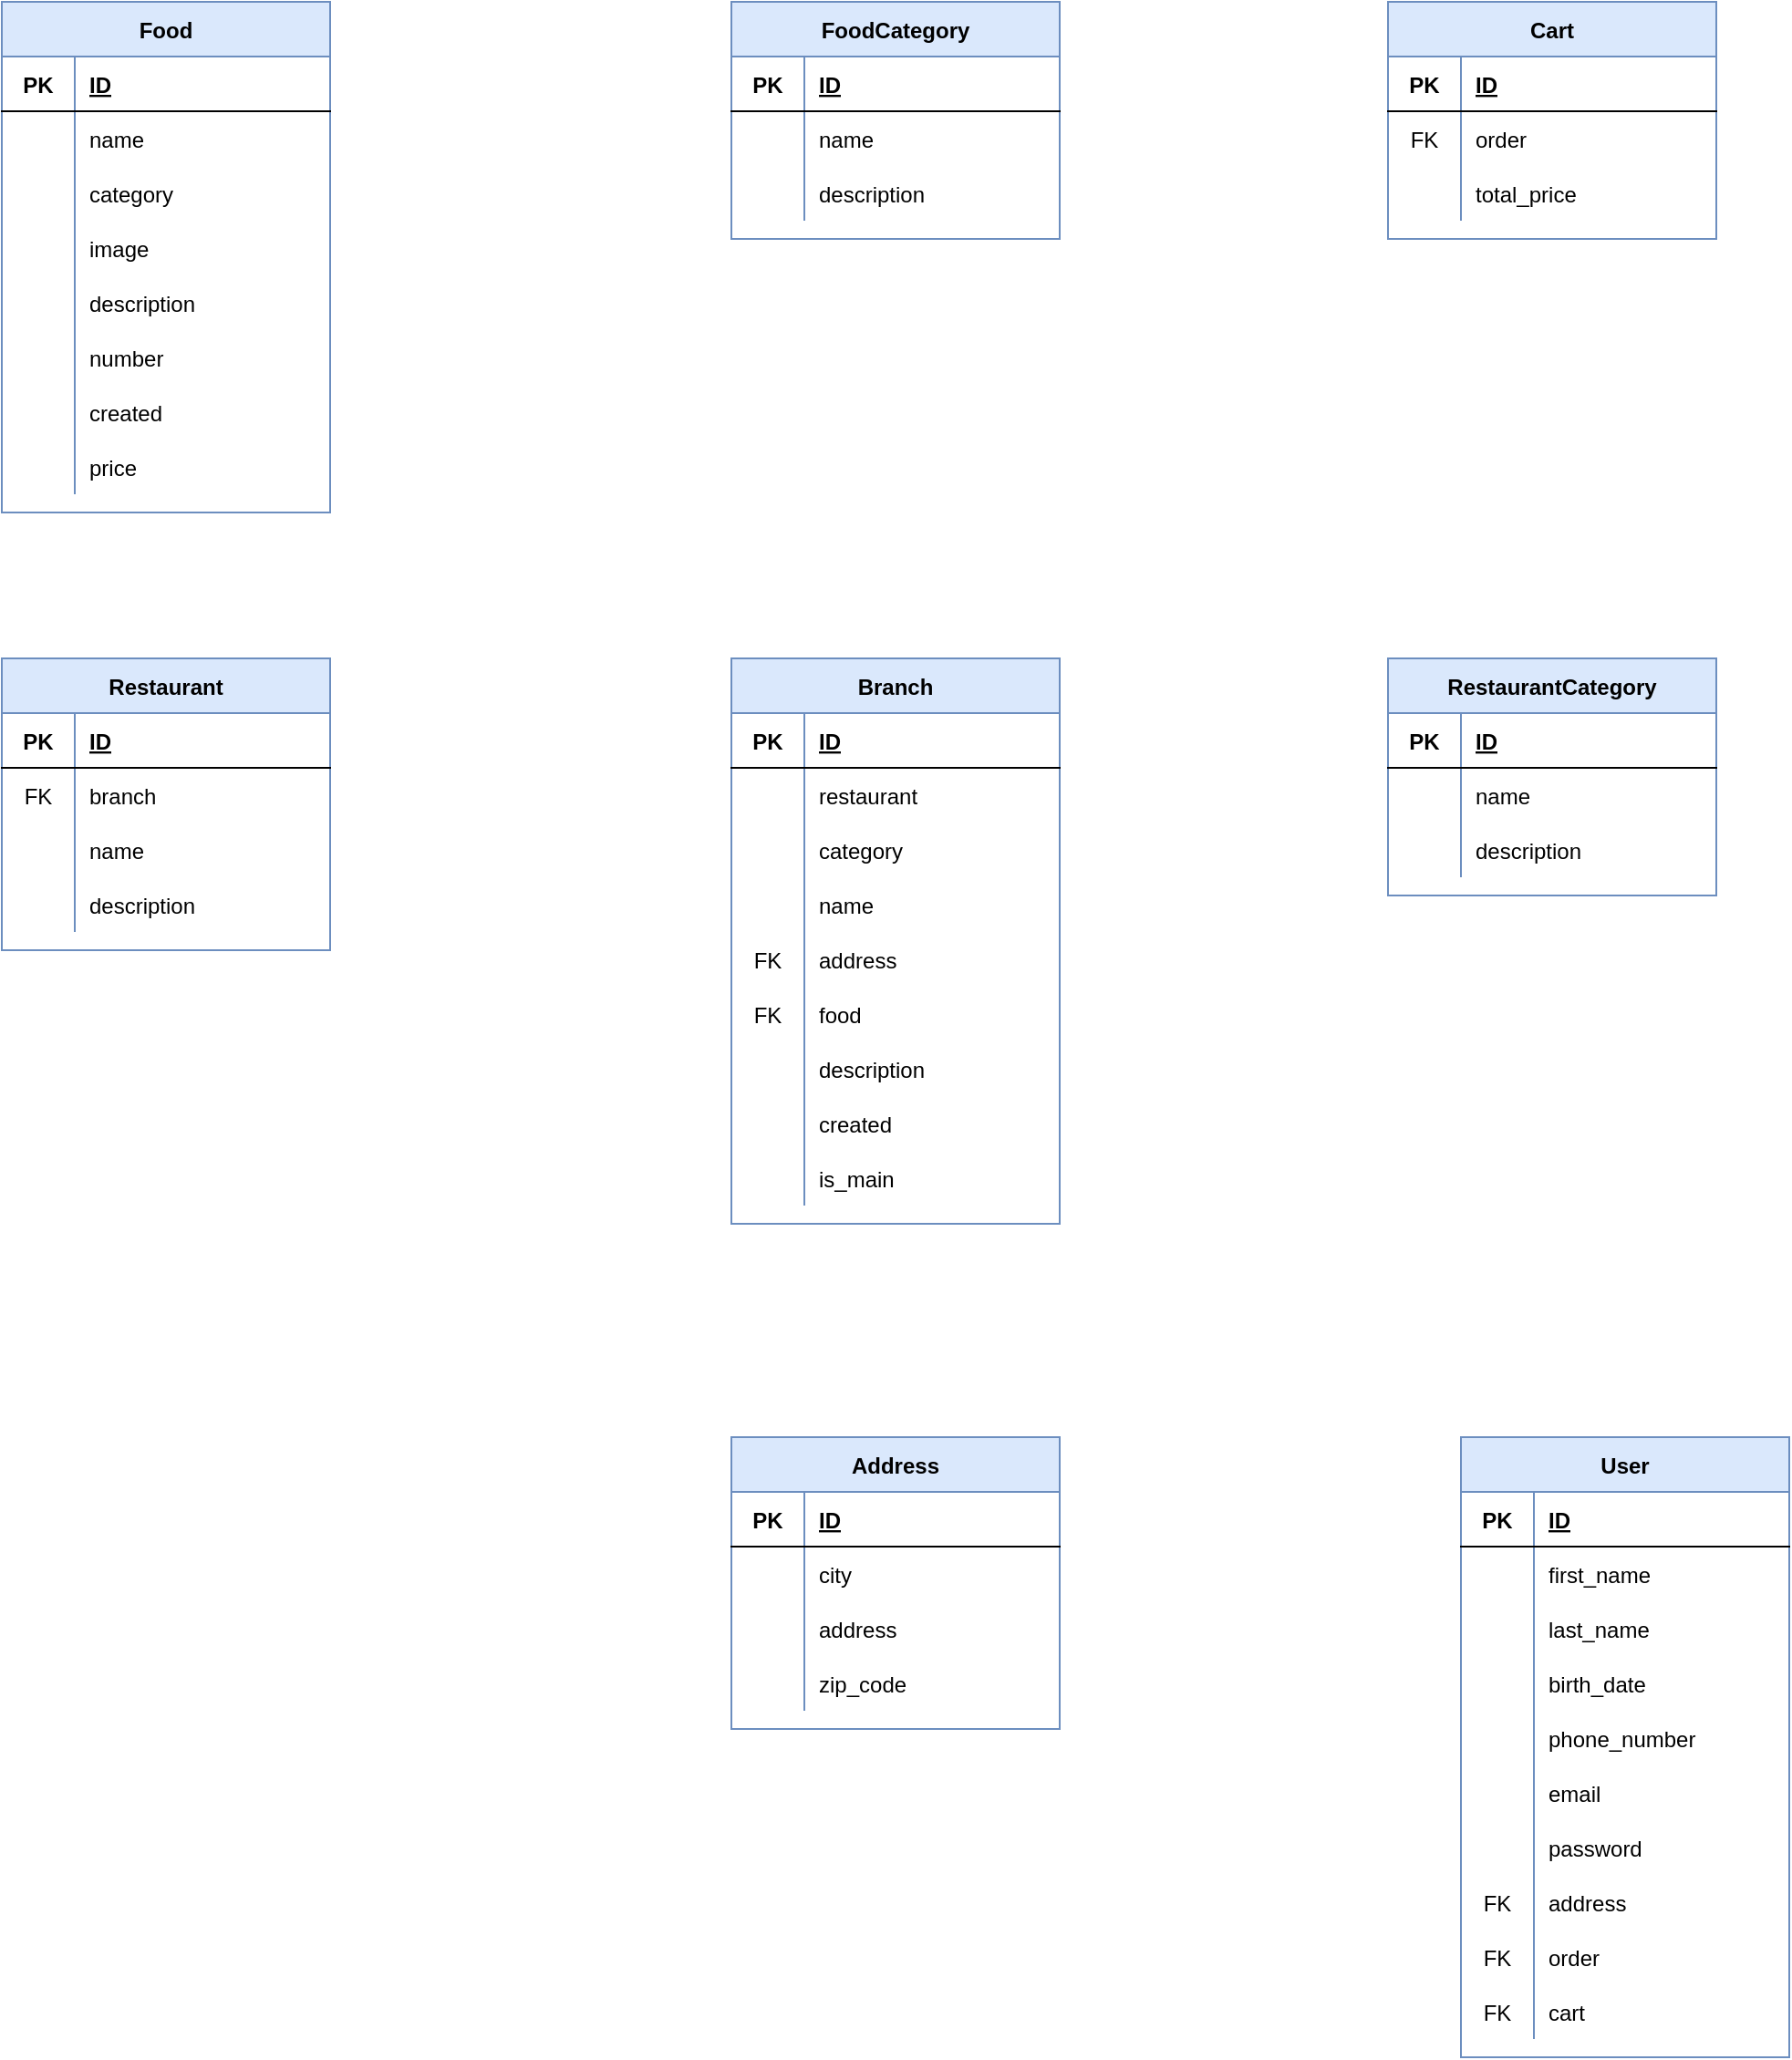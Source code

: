 <mxfile version="15.7.3" type="device"><diagram id="pSeZwlhge4ach2f9v2EY" name="Page-1"><mxGraphModel dx="1278" dy="589" grid="1" gridSize="10" guides="1" tooltips="1" connect="1" arrows="1" fold="1" page="1" pageScale="1" pageWidth="1169" pageHeight="1654" math="0" shadow="0"><root><mxCell id="0"/><mxCell id="1" parent="0"/><mxCell id="g4GEstYo1yvjHFHkC-n--76" value="Food" style="shape=table;startSize=30;container=1;collapsible=1;childLayout=tableLayout;fixedRows=1;rowLines=0;fontStyle=1;align=center;resizeLast=1;fillColor=#dae8fc;strokeColor=#6c8ebf;" parent="1" vertex="1"><mxGeometry x="40" y="40" width="180" height="280" as="geometry"/></mxCell><mxCell id="g4GEstYo1yvjHFHkC-n--77" value="" style="shape=partialRectangle;collapsible=0;dropTarget=0;pointerEvents=0;fillColor=none;top=0;left=0;bottom=1;right=0;points=[[0,0.5],[1,0.5]];portConstraint=eastwest;" parent="g4GEstYo1yvjHFHkC-n--76" vertex="1"><mxGeometry y="30" width="180" height="30" as="geometry"/></mxCell><mxCell id="g4GEstYo1yvjHFHkC-n--78" value="PK" style="shape=partialRectangle;connectable=0;fillColor=none;top=0;left=0;bottom=0;right=0;fontStyle=1;overflow=hidden;" parent="g4GEstYo1yvjHFHkC-n--77" vertex="1"><mxGeometry width="40" height="30" as="geometry"><mxRectangle width="40" height="30" as="alternateBounds"/></mxGeometry></mxCell><mxCell id="g4GEstYo1yvjHFHkC-n--79" value="ID" style="shape=partialRectangle;connectable=0;fillColor=none;top=0;left=0;bottom=0;right=0;align=left;spacingLeft=6;fontStyle=5;overflow=hidden;" parent="g4GEstYo1yvjHFHkC-n--77" vertex="1"><mxGeometry x="40" width="140" height="30" as="geometry"><mxRectangle width="140" height="30" as="alternateBounds"/></mxGeometry></mxCell><mxCell id="g4GEstYo1yvjHFHkC-n--80" value="" style="shape=partialRectangle;collapsible=0;dropTarget=0;pointerEvents=0;fillColor=none;top=0;left=0;bottom=0;right=0;points=[[0,0.5],[1,0.5]];portConstraint=eastwest;" parent="g4GEstYo1yvjHFHkC-n--76" vertex="1"><mxGeometry y="60" width="180" height="30" as="geometry"/></mxCell><mxCell id="g4GEstYo1yvjHFHkC-n--81" value="" style="shape=partialRectangle;connectable=0;fillColor=none;top=0;left=0;bottom=0;right=0;editable=1;overflow=hidden;" parent="g4GEstYo1yvjHFHkC-n--80" vertex="1"><mxGeometry width="40" height="30" as="geometry"><mxRectangle width="40" height="30" as="alternateBounds"/></mxGeometry></mxCell><mxCell id="g4GEstYo1yvjHFHkC-n--82" value="name" style="shape=partialRectangle;connectable=0;fillColor=none;top=0;left=0;bottom=0;right=0;align=left;spacingLeft=6;overflow=hidden;" parent="g4GEstYo1yvjHFHkC-n--80" vertex="1"><mxGeometry x="40" width="140" height="30" as="geometry"><mxRectangle width="140" height="30" as="alternateBounds"/></mxGeometry></mxCell><mxCell id="g4GEstYo1yvjHFHkC-n--83" value="" style="shape=partialRectangle;collapsible=0;dropTarget=0;pointerEvents=0;fillColor=none;top=0;left=0;bottom=0;right=0;points=[[0,0.5],[1,0.5]];portConstraint=eastwest;" parent="g4GEstYo1yvjHFHkC-n--76" vertex="1"><mxGeometry y="90" width="180" height="30" as="geometry"/></mxCell><mxCell id="g4GEstYo1yvjHFHkC-n--84" value="" style="shape=partialRectangle;connectable=0;fillColor=none;top=0;left=0;bottom=0;right=0;editable=1;overflow=hidden;" parent="g4GEstYo1yvjHFHkC-n--83" vertex="1"><mxGeometry width="40" height="30" as="geometry"><mxRectangle width="40" height="30" as="alternateBounds"/></mxGeometry></mxCell><mxCell id="g4GEstYo1yvjHFHkC-n--85" value="category" style="shape=partialRectangle;connectable=0;fillColor=none;top=0;left=0;bottom=0;right=0;align=left;spacingLeft=6;overflow=hidden;" parent="g4GEstYo1yvjHFHkC-n--83" vertex="1"><mxGeometry x="40" width="140" height="30" as="geometry"><mxRectangle width="140" height="30" as="alternateBounds"/></mxGeometry></mxCell><mxCell id="g4GEstYo1yvjHFHkC-n--86" value="" style="shape=partialRectangle;collapsible=0;dropTarget=0;pointerEvents=0;fillColor=none;top=0;left=0;bottom=0;right=0;points=[[0,0.5],[1,0.5]];portConstraint=eastwest;" parent="g4GEstYo1yvjHFHkC-n--76" vertex="1"><mxGeometry y="120" width="180" height="30" as="geometry"/></mxCell><mxCell id="g4GEstYo1yvjHFHkC-n--87" value="" style="shape=partialRectangle;connectable=0;fillColor=none;top=0;left=0;bottom=0;right=0;editable=1;overflow=hidden;" parent="g4GEstYo1yvjHFHkC-n--86" vertex="1"><mxGeometry width="40" height="30" as="geometry"><mxRectangle width="40" height="30" as="alternateBounds"/></mxGeometry></mxCell><mxCell id="g4GEstYo1yvjHFHkC-n--88" value="image" style="shape=partialRectangle;connectable=0;fillColor=none;top=0;left=0;bottom=0;right=0;align=left;spacingLeft=6;overflow=hidden;" parent="g4GEstYo1yvjHFHkC-n--86" vertex="1"><mxGeometry x="40" width="140" height="30" as="geometry"><mxRectangle width="140" height="30" as="alternateBounds"/></mxGeometry></mxCell><mxCell id="g4GEstYo1yvjHFHkC-n--89" value="" style="shape=partialRectangle;collapsible=0;dropTarget=0;pointerEvents=0;fillColor=none;top=0;left=0;bottom=0;right=0;points=[[0,0.5],[1,0.5]];portConstraint=eastwest;" parent="g4GEstYo1yvjHFHkC-n--76" vertex="1"><mxGeometry y="150" width="180" height="30" as="geometry"/></mxCell><mxCell id="g4GEstYo1yvjHFHkC-n--90" value="" style="shape=partialRectangle;connectable=0;fillColor=none;top=0;left=0;bottom=0;right=0;editable=1;overflow=hidden;" parent="g4GEstYo1yvjHFHkC-n--89" vertex="1"><mxGeometry width="40" height="30" as="geometry"><mxRectangle width="40" height="30" as="alternateBounds"/></mxGeometry></mxCell><mxCell id="g4GEstYo1yvjHFHkC-n--91" value="description" style="shape=partialRectangle;connectable=0;fillColor=none;top=0;left=0;bottom=0;right=0;align=left;spacingLeft=6;overflow=hidden;" parent="g4GEstYo1yvjHFHkC-n--89" vertex="1"><mxGeometry x="40" width="140" height="30" as="geometry"><mxRectangle width="140" height="30" as="alternateBounds"/></mxGeometry></mxCell><mxCell id="g4GEstYo1yvjHFHkC-n--92" value="" style="shape=partialRectangle;collapsible=0;dropTarget=0;pointerEvents=0;fillColor=none;top=0;left=0;bottom=0;right=0;points=[[0,0.5],[1,0.5]];portConstraint=eastwest;" parent="g4GEstYo1yvjHFHkC-n--76" vertex="1"><mxGeometry y="180" width="180" height="30" as="geometry"/></mxCell><mxCell id="g4GEstYo1yvjHFHkC-n--93" value="" style="shape=partialRectangle;connectable=0;fillColor=none;top=0;left=0;bottom=0;right=0;editable=1;overflow=hidden;" parent="g4GEstYo1yvjHFHkC-n--92" vertex="1"><mxGeometry width="40" height="30" as="geometry"><mxRectangle width="40" height="30" as="alternateBounds"/></mxGeometry></mxCell><mxCell id="g4GEstYo1yvjHFHkC-n--94" value="number" style="shape=partialRectangle;connectable=0;fillColor=none;top=0;left=0;bottom=0;right=0;align=left;spacingLeft=6;overflow=hidden;" parent="g4GEstYo1yvjHFHkC-n--92" vertex="1"><mxGeometry x="40" width="140" height="30" as="geometry"><mxRectangle width="140" height="30" as="alternateBounds"/></mxGeometry></mxCell><mxCell id="g4GEstYo1yvjHFHkC-n--95" value="" style="shape=partialRectangle;collapsible=0;dropTarget=0;pointerEvents=0;fillColor=none;top=0;left=0;bottom=0;right=0;points=[[0,0.5],[1,0.5]];portConstraint=eastwest;" parent="g4GEstYo1yvjHFHkC-n--76" vertex="1"><mxGeometry y="210" width="180" height="30" as="geometry"/></mxCell><mxCell id="g4GEstYo1yvjHFHkC-n--96" value="" style="shape=partialRectangle;connectable=0;fillColor=none;top=0;left=0;bottom=0;right=0;editable=1;overflow=hidden;" parent="g4GEstYo1yvjHFHkC-n--95" vertex="1"><mxGeometry width="40" height="30" as="geometry"><mxRectangle width="40" height="30" as="alternateBounds"/></mxGeometry></mxCell><mxCell id="g4GEstYo1yvjHFHkC-n--97" value="created" style="shape=partialRectangle;connectable=0;fillColor=none;top=0;left=0;bottom=0;right=0;align=left;spacingLeft=6;overflow=hidden;" parent="g4GEstYo1yvjHFHkC-n--95" vertex="1"><mxGeometry x="40" width="140" height="30" as="geometry"><mxRectangle width="140" height="30" as="alternateBounds"/></mxGeometry></mxCell><mxCell id="g4GEstYo1yvjHFHkC-n--179" value="" style="shape=partialRectangle;collapsible=0;dropTarget=0;pointerEvents=0;fillColor=none;top=0;left=0;bottom=0;right=0;points=[[0,0.5],[1,0.5]];portConstraint=eastwest;" parent="g4GEstYo1yvjHFHkC-n--76" vertex="1"><mxGeometry y="240" width="180" height="30" as="geometry"/></mxCell><mxCell id="g4GEstYo1yvjHFHkC-n--180" value="" style="shape=partialRectangle;connectable=0;fillColor=none;top=0;left=0;bottom=0;right=0;editable=1;overflow=hidden;" parent="g4GEstYo1yvjHFHkC-n--179" vertex="1"><mxGeometry width="40" height="30" as="geometry"><mxRectangle width="40" height="30" as="alternateBounds"/></mxGeometry></mxCell><mxCell id="g4GEstYo1yvjHFHkC-n--181" value="price" style="shape=partialRectangle;connectable=0;fillColor=none;top=0;left=0;bottom=0;right=0;align=left;spacingLeft=6;overflow=hidden;" parent="g4GEstYo1yvjHFHkC-n--179" vertex="1"><mxGeometry x="40" width="140" height="30" as="geometry"><mxRectangle width="140" height="30" as="alternateBounds"/></mxGeometry></mxCell><mxCell id="g4GEstYo1yvjHFHkC-n--98" value="FoodCategory" style="shape=table;startSize=30;container=1;collapsible=1;childLayout=tableLayout;fixedRows=1;rowLines=0;fontStyle=1;align=center;resizeLast=1;fillColor=#dae8fc;strokeColor=#6c8ebf;" parent="1" vertex="1"><mxGeometry x="440" y="40" width="180" height="130" as="geometry"/></mxCell><mxCell id="g4GEstYo1yvjHFHkC-n--99" value="" style="shape=partialRectangle;collapsible=0;dropTarget=0;pointerEvents=0;fillColor=none;top=0;left=0;bottom=1;right=0;points=[[0,0.5],[1,0.5]];portConstraint=eastwest;" parent="g4GEstYo1yvjHFHkC-n--98" vertex="1"><mxGeometry y="30" width="180" height="30" as="geometry"/></mxCell><mxCell id="g4GEstYo1yvjHFHkC-n--100" value="PK" style="shape=partialRectangle;connectable=0;fillColor=none;top=0;left=0;bottom=0;right=0;fontStyle=1;overflow=hidden;" parent="g4GEstYo1yvjHFHkC-n--99" vertex="1"><mxGeometry width="40" height="30" as="geometry"><mxRectangle width="40" height="30" as="alternateBounds"/></mxGeometry></mxCell><mxCell id="g4GEstYo1yvjHFHkC-n--101" value="ID" style="shape=partialRectangle;connectable=0;fillColor=none;top=0;left=0;bottom=0;right=0;align=left;spacingLeft=6;fontStyle=5;overflow=hidden;" parent="g4GEstYo1yvjHFHkC-n--99" vertex="1"><mxGeometry x="40" width="140" height="30" as="geometry"><mxRectangle width="140" height="30" as="alternateBounds"/></mxGeometry></mxCell><mxCell id="g4GEstYo1yvjHFHkC-n--102" value="" style="shape=partialRectangle;collapsible=0;dropTarget=0;pointerEvents=0;fillColor=none;top=0;left=0;bottom=0;right=0;points=[[0,0.5],[1,0.5]];portConstraint=eastwest;" parent="g4GEstYo1yvjHFHkC-n--98" vertex="1"><mxGeometry y="60" width="180" height="30" as="geometry"/></mxCell><mxCell id="g4GEstYo1yvjHFHkC-n--103" value="" style="shape=partialRectangle;connectable=0;fillColor=none;top=0;left=0;bottom=0;right=0;editable=1;overflow=hidden;" parent="g4GEstYo1yvjHFHkC-n--102" vertex="1"><mxGeometry width="40" height="30" as="geometry"><mxRectangle width="40" height="30" as="alternateBounds"/></mxGeometry></mxCell><mxCell id="g4GEstYo1yvjHFHkC-n--104" value="name" style="shape=partialRectangle;connectable=0;fillColor=none;top=0;left=0;bottom=0;right=0;align=left;spacingLeft=6;overflow=hidden;" parent="g4GEstYo1yvjHFHkC-n--102" vertex="1"><mxGeometry x="40" width="140" height="30" as="geometry"><mxRectangle width="140" height="30" as="alternateBounds"/></mxGeometry></mxCell><mxCell id="g4GEstYo1yvjHFHkC-n--105" value="" style="shape=partialRectangle;collapsible=0;dropTarget=0;pointerEvents=0;fillColor=none;top=0;left=0;bottom=0;right=0;points=[[0,0.5],[1,0.5]];portConstraint=eastwest;" parent="g4GEstYo1yvjHFHkC-n--98" vertex="1"><mxGeometry y="90" width="180" height="30" as="geometry"/></mxCell><mxCell id="g4GEstYo1yvjHFHkC-n--106" value="" style="shape=partialRectangle;connectable=0;fillColor=none;top=0;left=0;bottom=0;right=0;editable=1;overflow=hidden;" parent="g4GEstYo1yvjHFHkC-n--105" vertex="1"><mxGeometry width="40" height="30" as="geometry"><mxRectangle width="40" height="30" as="alternateBounds"/></mxGeometry></mxCell><mxCell id="g4GEstYo1yvjHFHkC-n--107" value="description" style="shape=partialRectangle;connectable=0;fillColor=none;top=0;left=0;bottom=0;right=0;align=left;spacingLeft=6;overflow=hidden;" parent="g4GEstYo1yvjHFHkC-n--105" vertex="1"><mxGeometry x="40" width="140" height="30" as="geometry"><mxRectangle width="140" height="30" as="alternateBounds"/></mxGeometry></mxCell><mxCell id="g4GEstYo1yvjHFHkC-n--121" value="Restaurant" style="shape=table;startSize=30;container=1;collapsible=1;childLayout=tableLayout;fixedRows=1;rowLines=0;fontStyle=1;align=center;resizeLast=1;fillColor=#dae8fc;strokeColor=#6c8ebf;" parent="1" vertex="1"><mxGeometry x="40" y="400" width="180" height="160" as="geometry"/></mxCell><mxCell id="g4GEstYo1yvjHFHkC-n--122" value="" style="shape=partialRectangle;collapsible=0;dropTarget=0;pointerEvents=0;fillColor=none;top=0;left=0;bottom=1;right=0;points=[[0,0.5],[1,0.5]];portConstraint=eastwest;" parent="g4GEstYo1yvjHFHkC-n--121" vertex="1"><mxGeometry y="30" width="180" height="30" as="geometry"/></mxCell><mxCell id="g4GEstYo1yvjHFHkC-n--123" value="PK" style="shape=partialRectangle;connectable=0;fillColor=none;top=0;left=0;bottom=0;right=0;fontStyle=1;overflow=hidden;" parent="g4GEstYo1yvjHFHkC-n--122" vertex="1"><mxGeometry width="40" height="30" as="geometry"><mxRectangle width="40" height="30" as="alternateBounds"/></mxGeometry></mxCell><mxCell id="g4GEstYo1yvjHFHkC-n--124" value="ID" style="shape=partialRectangle;connectable=0;fillColor=none;top=0;left=0;bottom=0;right=0;align=left;spacingLeft=6;fontStyle=5;overflow=hidden;" parent="g4GEstYo1yvjHFHkC-n--122" vertex="1"><mxGeometry x="40" width="140" height="30" as="geometry"><mxRectangle width="140" height="30" as="alternateBounds"/></mxGeometry></mxCell><mxCell id="g4GEstYo1yvjHFHkC-n--131" value="" style="shape=partialRectangle;collapsible=0;dropTarget=0;pointerEvents=0;fillColor=none;top=0;left=0;bottom=0;right=0;points=[[0,0.5],[1,0.5]];portConstraint=eastwest;" parent="g4GEstYo1yvjHFHkC-n--121" vertex="1"><mxGeometry y="60" width="180" height="30" as="geometry"/></mxCell><mxCell id="g4GEstYo1yvjHFHkC-n--132" value="FK" style="shape=partialRectangle;connectable=0;fillColor=none;top=0;left=0;bottom=0;right=0;editable=1;overflow=hidden;" parent="g4GEstYo1yvjHFHkC-n--131" vertex="1"><mxGeometry width="40" height="30" as="geometry"><mxRectangle width="40" height="30" as="alternateBounds"/></mxGeometry></mxCell><mxCell id="g4GEstYo1yvjHFHkC-n--133" value="branch" style="shape=partialRectangle;connectable=0;fillColor=none;top=0;left=0;bottom=0;right=0;align=left;spacingLeft=6;overflow=hidden;" parent="g4GEstYo1yvjHFHkC-n--131" vertex="1"><mxGeometry x="40" width="140" height="30" as="geometry"><mxRectangle width="140" height="30" as="alternateBounds"/></mxGeometry></mxCell><mxCell id="g4GEstYo1yvjHFHkC-n--125" value="" style="shape=partialRectangle;collapsible=0;dropTarget=0;pointerEvents=0;fillColor=none;top=0;left=0;bottom=0;right=0;points=[[0,0.5],[1,0.5]];portConstraint=eastwest;" parent="g4GEstYo1yvjHFHkC-n--121" vertex="1"><mxGeometry y="90" width="180" height="30" as="geometry"/></mxCell><mxCell id="g4GEstYo1yvjHFHkC-n--126" value="" style="shape=partialRectangle;connectable=0;fillColor=none;top=0;left=0;bottom=0;right=0;editable=1;overflow=hidden;" parent="g4GEstYo1yvjHFHkC-n--125" vertex="1"><mxGeometry width="40" height="30" as="geometry"><mxRectangle width="40" height="30" as="alternateBounds"/></mxGeometry></mxCell><mxCell id="g4GEstYo1yvjHFHkC-n--127" value="name" style="shape=partialRectangle;connectable=0;fillColor=none;top=0;left=0;bottom=0;right=0;align=left;spacingLeft=6;overflow=hidden;" parent="g4GEstYo1yvjHFHkC-n--125" vertex="1"><mxGeometry x="40" width="140" height="30" as="geometry"><mxRectangle width="140" height="30" as="alternateBounds"/></mxGeometry></mxCell><mxCell id="g4GEstYo1yvjHFHkC-n--128" value="" style="shape=partialRectangle;collapsible=0;dropTarget=0;pointerEvents=0;fillColor=none;top=0;left=0;bottom=0;right=0;points=[[0,0.5],[1,0.5]];portConstraint=eastwest;" parent="g4GEstYo1yvjHFHkC-n--121" vertex="1"><mxGeometry y="120" width="180" height="30" as="geometry"/></mxCell><mxCell id="g4GEstYo1yvjHFHkC-n--129" value="" style="shape=partialRectangle;connectable=0;fillColor=none;top=0;left=0;bottom=0;right=0;editable=1;overflow=hidden;" parent="g4GEstYo1yvjHFHkC-n--128" vertex="1"><mxGeometry width="40" height="30" as="geometry"><mxRectangle width="40" height="30" as="alternateBounds"/></mxGeometry></mxCell><mxCell id="g4GEstYo1yvjHFHkC-n--130" value="description" style="shape=partialRectangle;connectable=0;fillColor=none;top=0;left=0;bottom=0;right=0;align=left;spacingLeft=6;overflow=hidden;" parent="g4GEstYo1yvjHFHkC-n--128" vertex="1"><mxGeometry x="40" width="140" height="30" as="geometry"><mxRectangle width="140" height="30" as="alternateBounds"/></mxGeometry></mxCell><mxCell id="g4GEstYo1yvjHFHkC-n--137" value="Branch" style="shape=table;startSize=30;container=1;collapsible=1;childLayout=tableLayout;fixedRows=1;rowLines=0;fontStyle=1;align=center;resizeLast=1;fillColor=#dae8fc;strokeColor=#6c8ebf;" parent="1" vertex="1"><mxGeometry x="440" y="400" width="180" height="310" as="geometry"/></mxCell><mxCell id="g4GEstYo1yvjHFHkC-n--138" value="" style="shape=partialRectangle;collapsible=0;dropTarget=0;pointerEvents=0;fillColor=none;top=0;left=0;bottom=1;right=0;points=[[0,0.5],[1,0.5]];portConstraint=eastwest;" parent="g4GEstYo1yvjHFHkC-n--137" vertex="1"><mxGeometry y="30" width="180" height="30" as="geometry"/></mxCell><mxCell id="g4GEstYo1yvjHFHkC-n--139" value="PK" style="shape=partialRectangle;connectable=0;fillColor=none;top=0;left=0;bottom=0;right=0;fontStyle=1;overflow=hidden;" parent="g4GEstYo1yvjHFHkC-n--138" vertex="1"><mxGeometry width="40" height="30" as="geometry"><mxRectangle width="40" height="30" as="alternateBounds"/></mxGeometry></mxCell><mxCell id="g4GEstYo1yvjHFHkC-n--140" value="ID" style="shape=partialRectangle;connectable=0;fillColor=none;top=0;left=0;bottom=0;right=0;align=left;spacingLeft=6;fontStyle=5;overflow=hidden;" parent="g4GEstYo1yvjHFHkC-n--138" vertex="1"><mxGeometry x="40" width="140" height="30" as="geometry"><mxRectangle width="140" height="30" as="alternateBounds"/></mxGeometry></mxCell><mxCell id="g4GEstYo1yvjHFHkC-n--141" value="" style="shape=partialRectangle;collapsible=0;dropTarget=0;pointerEvents=0;fillColor=none;top=0;left=0;bottom=0;right=0;points=[[0,0.5],[1,0.5]];portConstraint=eastwest;" parent="g4GEstYo1yvjHFHkC-n--137" vertex="1"><mxGeometry y="60" width="180" height="30" as="geometry"/></mxCell><mxCell id="g4GEstYo1yvjHFHkC-n--142" value="" style="shape=partialRectangle;connectable=0;fillColor=none;top=0;left=0;bottom=0;right=0;editable=1;overflow=hidden;" parent="g4GEstYo1yvjHFHkC-n--141" vertex="1"><mxGeometry width="40" height="30" as="geometry"><mxRectangle width="40" height="30" as="alternateBounds"/></mxGeometry></mxCell><mxCell id="g4GEstYo1yvjHFHkC-n--143" value="restaurant" style="shape=partialRectangle;connectable=0;fillColor=none;top=0;left=0;bottom=0;right=0;align=left;spacingLeft=6;overflow=hidden;" parent="g4GEstYo1yvjHFHkC-n--141" vertex="1"><mxGeometry x="40" width="140" height="30" as="geometry"><mxRectangle width="140" height="30" as="alternateBounds"/></mxGeometry></mxCell><mxCell id="g4GEstYo1yvjHFHkC-n--144" value="" style="shape=partialRectangle;collapsible=0;dropTarget=0;pointerEvents=0;fillColor=none;top=0;left=0;bottom=0;right=0;points=[[0,0.5],[1,0.5]];portConstraint=eastwest;" parent="g4GEstYo1yvjHFHkC-n--137" vertex="1"><mxGeometry y="90" width="180" height="30" as="geometry"/></mxCell><mxCell id="g4GEstYo1yvjHFHkC-n--145" value="" style="shape=partialRectangle;connectable=0;fillColor=none;top=0;left=0;bottom=0;right=0;editable=1;overflow=hidden;" parent="g4GEstYo1yvjHFHkC-n--144" vertex="1"><mxGeometry width="40" height="30" as="geometry"><mxRectangle width="40" height="30" as="alternateBounds"/></mxGeometry></mxCell><mxCell id="g4GEstYo1yvjHFHkC-n--146" value="category" style="shape=partialRectangle;connectable=0;fillColor=none;top=0;left=0;bottom=0;right=0;align=left;spacingLeft=6;overflow=hidden;" parent="g4GEstYo1yvjHFHkC-n--144" vertex="1"><mxGeometry x="40" width="140" height="30" as="geometry"><mxRectangle width="140" height="30" as="alternateBounds"/></mxGeometry></mxCell><mxCell id="g4GEstYo1yvjHFHkC-n--147" value="" style="shape=partialRectangle;collapsible=0;dropTarget=0;pointerEvents=0;fillColor=none;top=0;left=0;bottom=0;right=0;points=[[0,0.5],[1,0.5]];portConstraint=eastwest;" parent="g4GEstYo1yvjHFHkC-n--137" vertex="1"><mxGeometry y="120" width="180" height="30" as="geometry"/></mxCell><mxCell id="g4GEstYo1yvjHFHkC-n--148" value="" style="shape=partialRectangle;connectable=0;fillColor=none;top=0;left=0;bottom=0;right=0;editable=1;overflow=hidden;" parent="g4GEstYo1yvjHFHkC-n--147" vertex="1"><mxGeometry width="40" height="30" as="geometry"><mxRectangle width="40" height="30" as="alternateBounds"/></mxGeometry></mxCell><mxCell id="g4GEstYo1yvjHFHkC-n--149" value="name" style="shape=partialRectangle;connectable=0;fillColor=none;top=0;left=0;bottom=0;right=0;align=left;spacingLeft=6;overflow=hidden;" parent="g4GEstYo1yvjHFHkC-n--147" vertex="1"><mxGeometry x="40" width="140" height="30" as="geometry"><mxRectangle width="140" height="30" as="alternateBounds"/></mxGeometry></mxCell><mxCell id="g4GEstYo1yvjHFHkC-n--173" value="" style="shape=partialRectangle;collapsible=0;dropTarget=0;pointerEvents=0;fillColor=none;top=0;left=0;bottom=0;right=0;points=[[0,0.5],[1,0.5]];portConstraint=eastwest;" parent="g4GEstYo1yvjHFHkC-n--137" vertex="1"><mxGeometry y="150" width="180" height="30" as="geometry"/></mxCell><mxCell id="g4GEstYo1yvjHFHkC-n--174" value="FK" style="shape=partialRectangle;connectable=0;fillColor=none;top=0;left=0;bottom=0;right=0;editable=1;overflow=hidden;" parent="g4GEstYo1yvjHFHkC-n--173" vertex="1"><mxGeometry width="40" height="30" as="geometry"><mxRectangle width="40" height="30" as="alternateBounds"/></mxGeometry></mxCell><mxCell id="g4GEstYo1yvjHFHkC-n--175" value="address" style="shape=partialRectangle;connectable=0;fillColor=none;top=0;left=0;bottom=0;right=0;align=left;spacingLeft=6;overflow=hidden;" parent="g4GEstYo1yvjHFHkC-n--173" vertex="1"><mxGeometry x="40" width="140" height="30" as="geometry"><mxRectangle width="140" height="30" as="alternateBounds"/></mxGeometry></mxCell><mxCell id="g4GEstYo1yvjHFHkC-n--176" value="" style="shape=partialRectangle;collapsible=0;dropTarget=0;pointerEvents=0;fillColor=none;top=0;left=0;bottom=0;right=0;points=[[0,0.5],[1,0.5]];portConstraint=eastwest;" parent="g4GEstYo1yvjHFHkC-n--137" vertex="1"><mxGeometry y="180" width="180" height="30" as="geometry"/></mxCell><mxCell id="g4GEstYo1yvjHFHkC-n--177" value="FK" style="shape=partialRectangle;connectable=0;fillColor=none;top=0;left=0;bottom=0;right=0;editable=1;overflow=hidden;" parent="g4GEstYo1yvjHFHkC-n--176" vertex="1"><mxGeometry width="40" height="30" as="geometry"><mxRectangle width="40" height="30" as="alternateBounds"/></mxGeometry></mxCell><mxCell id="g4GEstYo1yvjHFHkC-n--178" value="food" style="shape=partialRectangle;connectable=0;fillColor=none;top=0;left=0;bottom=0;right=0;align=left;spacingLeft=6;overflow=hidden;" parent="g4GEstYo1yvjHFHkC-n--176" vertex="1"><mxGeometry x="40" width="140" height="30" as="geometry"><mxRectangle width="140" height="30" as="alternateBounds"/></mxGeometry></mxCell><mxCell id="g4GEstYo1yvjHFHkC-n--182" value="" style="shape=partialRectangle;collapsible=0;dropTarget=0;pointerEvents=0;fillColor=none;top=0;left=0;bottom=0;right=0;points=[[0,0.5],[1,0.5]];portConstraint=eastwest;" parent="g4GEstYo1yvjHFHkC-n--137" vertex="1"><mxGeometry y="210" width="180" height="30" as="geometry"/></mxCell><mxCell id="g4GEstYo1yvjHFHkC-n--183" value="" style="shape=partialRectangle;connectable=0;fillColor=none;top=0;left=0;bottom=0;right=0;editable=1;overflow=hidden;" parent="g4GEstYo1yvjHFHkC-n--182" vertex="1"><mxGeometry width="40" height="30" as="geometry"><mxRectangle width="40" height="30" as="alternateBounds"/></mxGeometry></mxCell><mxCell id="g4GEstYo1yvjHFHkC-n--184" value="description" style="shape=partialRectangle;connectable=0;fillColor=none;top=0;left=0;bottom=0;right=0;align=left;spacingLeft=6;overflow=hidden;" parent="g4GEstYo1yvjHFHkC-n--182" vertex="1"><mxGeometry x="40" width="140" height="30" as="geometry"><mxRectangle width="140" height="30" as="alternateBounds"/></mxGeometry></mxCell><mxCell id="g4GEstYo1yvjHFHkC-n--185" value="" style="shape=partialRectangle;collapsible=0;dropTarget=0;pointerEvents=0;fillColor=none;top=0;left=0;bottom=0;right=0;points=[[0,0.5],[1,0.5]];portConstraint=eastwest;" parent="g4GEstYo1yvjHFHkC-n--137" vertex="1"><mxGeometry y="240" width="180" height="30" as="geometry"/></mxCell><mxCell id="g4GEstYo1yvjHFHkC-n--186" value="" style="shape=partialRectangle;connectable=0;fillColor=none;top=0;left=0;bottom=0;right=0;editable=1;overflow=hidden;" parent="g4GEstYo1yvjHFHkC-n--185" vertex="1"><mxGeometry width="40" height="30" as="geometry"><mxRectangle width="40" height="30" as="alternateBounds"/></mxGeometry></mxCell><mxCell id="g4GEstYo1yvjHFHkC-n--187" value="created" style="shape=partialRectangle;connectable=0;fillColor=none;top=0;left=0;bottom=0;right=0;align=left;spacingLeft=6;overflow=hidden;" parent="g4GEstYo1yvjHFHkC-n--185" vertex="1"><mxGeometry x="40" width="140" height="30" as="geometry"><mxRectangle width="140" height="30" as="alternateBounds"/></mxGeometry></mxCell><mxCell id="g4GEstYo1yvjHFHkC-n--188" value="" style="shape=partialRectangle;collapsible=0;dropTarget=0;pointerEvents=0;fillColor=none;top=0;left=0;bottom=0;right=0;points=[[0,0.5],[1,0.5]];portConstraint=eastwest;" parent="g4GEstYo1yvjHFHkC-n--137" vertex="1"><mxGeometry y="270" width="180" height="30" as="geometry"/></mxCell><mxCell id="g4GEstYo1yvjHFHkC-n--189" value="" style="shape=partialRectangle;connectable=0;fillColor=none;top=0;left=0;bottom=0;right=0;editable=1;overflow=hidden;" parent="g4GEstYo1yvjHFHkC-n--188" vertex="1"><mxGeometry width="40" height="30" as="geometry"><mxRectangle width="40" height="30" as="alternateBounds"/></mxGeometry></mxCell><mxCell id="g4GEstYo1yvjHFHkC-n--190" value="is_main" style="shape=partialRectangle;connectable=0;fillColor=none;top=0;left=0;bottom=0;right=0;align=left;spacingLeft=6;overflow=hidden;" parent="g4GEstYo1yvjHFHkC-n--188" vertex="1"><mxGeometry x="40" width="140" height="30" as="geometry"><mxRectangle width="140" height="30" as="alternateBounds"/></mxGeometry></mxCell><mxCell id="g4GEstYo1yvjHFHkC-n--150" value="RestaurantCategory" style="shape=table;startSize=30;container=1;collapsible=1;childLayout=tableLayout;fixedRows=1;rowLines=0;fontStyle=1;align=center;resizeLast=1;fillColor=#dae8fc;strokeColor=#6c8ebf;" parent="1" vertex="1"><mxGeometry x="800" y="400" width="180" height="130" as="geometry"/></mxCell><mxCell id="g4GEstYo1yvjHFHkC-n--151" value="" style="shape=partialRectangle;collapsible=0;dropTarget=0;pointerEvents=0;fillColor=none;top=0;left=0;bottom=1;right=0;points=[[0,0.5],[1,0.5]];portConstraint=eastwest;" parent="g4GEstYo1yvjHFHkC-n--150" vertex="1"><mxGeometry y="30" width="180" height="30" as="geometry"/></mxCell><mxCell id="g4GEstYo1yvjHFHkC-n--152" value="PK" style="shape=partialRectangle;connectable=0;fillColor=none;top=0;left=0;bottom=0;right=0;fontStyle=1;overflow=hidden;" parent="g4GEstYo1yvjHFHkC-n--151" vertex="1"><mxGeometry width="40" height="30" as="geometry"><mxRectangle width="40" height="30" as="alternateBounds"/></mxGeometry></mxCell><mxCell id="g4GEstYo1yvjHFHkC-n--153" value="ID" style="shape=partialRectangle;connectable=0;fillColor=none;top=0;left=0;bottom=0;right=0;align=left;spacingLeft=6;fontStyle=5;overflow=hidden;" parent="g4GEstYo1yvjHFHkC-n--151" vertex="1"><mxGeometry x="40" width="140" height="30" as="geometry"><mxRectangle width="140" height="30" as="alternateBounds"/></mxGeometry></mxCell><mxCell id="g4GEstYo1yvjHFHkC-n--154" value="" style="shape=partialRectangle;collapsible=0;dropTarget=0;pointerEvents=0;fillColor=none;top=0;left=0;bottom=0;right=0;points=[[0,0.5],[1,0.5]];portConstraint=eastwest;" parent="g4GEstYo1yvjHFHkC-n--150" vertex="1"><mxGeometry y="60" width="180" height="30" as="geometry"/></mxCell><mxCell id="g4GEstYo1yvjHFHkC-n--155" value="" style="shape=partialRectangle;connectable=0;fillColor=none;top=0;left=0;bottom=0;right=0;editable=1;overflow=hidden;" parent="g4GEstYo1yvjHFHkC-n--154" vertex="1"><mxGeometry width="40" height="30" as="geometry"><mxRectangle width="40" height="30" as="alternateBounds"/></mxGeometry></mxCell><mxCell id="g4GEstYo1yvjHFHkC-n--156" value="name" style="shape=partialRectangle;connectable=0;fillColor=none;top=0;left=0;bottom=0;right=0;align=left;spacingLeft=6;overflow=hidden;" parent="g4GEstYo1yvjHFHkC-n--154" vertex="1"><mxGeometry x="40" width="140" height="30" as="geometry"><mxRectangle width="140" height="30" as="alternateBounds"/></mxGeometry></mxCell><mxCell id="g4GEstYo1yvjHFHkC-n--157" value="" style="shape=partialRectangle;collapsible=0;dropTarget=0;pointerEvents=0;fillColor=none;top=0;left=0;bottom=0;right=0;points=[[0,0.5],[1,0.5]];portConstraint=eastwest;" parent="g4GEstYo1yvjHFHkC-n--150" vertex="1"><mxGeometry y="90" width="180" height="30" as="geometry"/></mxCell><mxCell id="g4GEstYo1yvjHFHkC-n--158" value="" style="shape=partialRectangle;connectable=0;fillColor=none;top=0;left=0;bottom=0;right=0;editable=1;overflow=hidden;" parent="g4GEstYo1yvjHFHkC-n--157" vertex="1"><mxGeometry width="40" height="30" as="geometry"><mxRectangle width="40" height="30" as="alternateBounds"/></mxGeometry></mxCell><mxCell id="g4GEstYo1yvjHFHkC-n--159" value="description" style="shape=partialRectangle;connectable=0;fillColor=none;top=0;left=0;bottom=0;right=0;align=left;spacingLeft=6;overflow=hidden;" parent="g4GEstYo1yvjHFHkC-n--157" vertex="1"><mxGeometry x="40" width="140" height="30" as="geometry"><mxRectangle width="140" height="30" as="alternateBounds"/></mxGeometry></mxCell><mxCell id="g4GEstYo1yvjHFHkC-n--160" value="Address" style="shape=table;startSize=30;container=1;collapsible=1;childLayout=tableLayout;fixedRows=1;rowLines=0;fontStyle=1;align=center;resizeLast=1;fillColor=#dae8fc;strokeColor=#6c8ebf;" parent="1" vertex="1"><mxGeometry x="440" y="827" width="180" height="160" as="geometry"/></mxCell><mxCell id="g4GEstYo1yvjHFHkC-n--161" value="" style="shape=partialRectangle;collapsible=0;dropTarget=0;pointerEvents=0;fillColor=none;top=0;left=0;bottom=1;right=0;points=[[0,0.5],[1,0.5]];portConstraint=eastwest;" parent="g4GEstYo1yvjHFHkC-n--160" vertex="1"><mxGeometry y="30" width="180" height="30" as="geometry"/></mxCell><mxCell id="g4GEstYo1yvjHFHkC-n--162" value="PK" style="shape=partialRectangle;connectable=0;fillColor=none;top=0;left=0;bottom=0;right=0;fontStyle=1;overflow=hidden;" parent="g4GEstYo1yvjHFHkC-n--161" vertex="1"><mxGeometry width="40" height="30" as="geometry"><mxRectangle width="40" height="30" as="alternateBounds"/></mxGeometry></mxCell><mxCell id="g4GEstYo1yvjHFHkC-n--163" value="ID" style="shape=partialRectangle;connectable=0;fillColor=none;top=0;left=0;bottom=0;right=0;align=left;spacingLeft=6;fontStyle=5;overflow=hidden;" parent="g4GEstYo1yvjHFHkC-n--161" vertex="1"><mxGeometry x="40" width="140" height="30" as="geometry"><mxRectangle width="140" height="30" as="alternateBounds"/></mxGeometry></mxCell><mxCell id="g4GEstYo1yvjHFHkC-n--164" value="" style="shape=partialRectangle;collapsible=0;dropTarget=0;pointerEvents=0;fillColor=none;top=0;left=0;bottom=0;right=0;points=[[0,0.5],[1,0.5]];portConstraint=eastwest;" parent="g4GEstYo1yvjHFHkC-n--160" vertex="1"><mxGeometry y="60" width="180" height="30" as="geometry"/></mxCell><mxCell id="g4GEstYo1yvjHFHkC-n--165" value="" style="shape=partialRectangle;connectable=0;fillColor=none;top=0;left=0;bottom=0;right=0;editable=1;overflow=hidden;" parent="g4GEstYo1yvjHFHkC-n--164" vertex="1"><mxGeometry width="40" height="30" as="geometry"><mxRectangle width="40" height="30" as="alternateBounds"/></mxGeometry></mxCell><mxCell id="g4GEstYo1yvjHFHkC-n--166" value="city" style="shape=partialRectangle;connectable=0;fillColor=none;top=0;left=0;bottom=0;right=0;align=left;spacingLeft=6;overflow=hidden;" parent="g4GEstYo1yvjHFHkC-n--164" vertex="1"><mxGeometry x="40" width="140" height="30" as="geometry"><mxRectangle width="140" height="30" as="alternateBounds"/></mxGeometry></mxCell><mxCell id="g4GEstYo1yvjHFHkC-n--167" value="" style="shape=partialRectangle;collapsible=0;dropTarget=0;pointerEvents=0;fillColor=none;top=0;left=0;bottom=0;right=0;points=[[0,0.5],[1,0.5]];portConstraint=eastwest;" parent="g4GEstYo1yvjHFHkC-n--160" vertex="1"><mxGeometry y="90" width="180" height="30" as="geometry"/></mxCell><mxCell id="g4GEstYo1yvjHFHkC-n--168" value="" style="shape=partialRectangle;connectable=0;fillColor=none;top=0;left=0;bottom=0;right=0;editable=1;overflow=hidden;" parent="g4GEstYo1yvjHFHkC-n--167" vertex="1"><mxGeometry width="40" height="30" as="geometry"><mxRectangle width="40" height="30" as="alternateBounds"/></mxGeometry></mxCell><mxCell id="g4GEstYo1yvjHFHkC-n--169" value="address" style="shape=partialRectangle;connectable=0;fillColor=none;top=0;left=0;bottom=0;right=0;align=left;spacingLeft=6;overflow=hidden;" parent="g4GEstYo1yvjHFHkC-n--167" vertex="1"><mxGeometry x="40" width="140" height="30" as="geometry"><mxRectangle width="140" height="30" as="alternateBounds"/></mxGeometry></mxCell><mxCell id="g4GEstYo1yvjHFHkC-n--170" value="" style="shape=partialRectangle;collapsible=0;dropTarget=0;pointerEvents=0;fillColor=none;top=0;left=0;bottom=0;right=0;points=[[0,0.5],[1,0.5]];portConstraint=eastwest;" parent="g4GEstYo1yvjHFHkC-n--160" vertex="1"><mxGeometry y="120" width="180" height="30" as="geometry"/></mxCell><mxCell id="g4GEstYo1yvjHFHkC-n--171" value="" style="shape=partialRectangle;connectable=0;fillColor=none;top=0;left=0;bottom=0;right=0;editable=1;overflow=hidden;" parent="g4GEstYo1yvjHFHkC-n--170" vertex="1"><mxGeometry width="40" height="30" as="geometry"><mxRectangle width="40" height="30" as="alternateBounds"/></mxGeometry></mxCell><mxCell id="g4GEstYo1yvjHFHkC-n--172" value="zip_code" style="shape=partialRectangle;connectable=0;fillColor=none;top=0;left=0;bottom=0;right=0;align=left;spacingLeft=6;overflow=hidden;" parent="g4GEstYo1yvjHFHkC-n--170" vertex="1"><mxGeometry x="40" width="140" height="30" as="geometry"><mxRectangle width="140" height="30" as="alternateBounds"/></mxGeometry></mxCell><mxCell id="g4GEstYo1yvjHFHkC-n--191" value="Cart" style="shape=table;startSize=30;container=1;collapsible=1;childLayout=tableLayout;fixedRows=1;rowLines=0;fontStyle=1;align=center;resizeLast=1;fillColor=#dae8fc;strokeColor=#6c8ebf;" parent="1" vertex="1"><mxGeometry x="800" y="40" width="180" height="130" as="geometry"/></mxCell><mxCell id="g4GEstYo1yvjHFHkC-n--192" value="" style="shape=partialRectangle;collapsible=0;dropTarget=0;pointerEvents=0;fillColor=none;top=0;left=0;bottom=1;right=0;points=[[0,0.5],[1,0.5]];portConstraint=eastwest;" parent="g4GEstYo1yvjHFHkC-n--191" vertex="1"><mxGeometry y="30" width="180" height="30" as="geometry"/></mxCell><mxCell id="g4GEstYo1yvjHFHkC-n--193" value="PK" style="shape=partialRectangle;connectable=0;fillColor=none;top=0;left=0;bottom=0;right=0;fontStyle=1;overflow=hidden;" parent="g4GEstYo1yvjHFHkC-n--192" vertex="1"><mxGeometry width="40" height="30" as="geometry"><mxRectangle width="40" height="30" as="alternateBounds"/></mxGeometry></mxCell><mxCell id="g4GEstYo1yvjHFHkC-n--194" value="ID" style="shape=partialRectangle;connectable=0;fillColor=none;top=0;left=0;bottom=0;right=0;align=left;spacingLeft=6;fontStyle=5;overflow=hidden;" parent="g4GEstYo1yvjHFHkC-n--192" vertex="1"><mxGeometry x="40" width="140" height="30" as="geometry"><mxRectangle width="140" height="30" as="alternateBounds"/></mxGeometry></mxCell><mxCell id="g4GEstYo1yvjHFHkC-n--195" value="" style="shape=partialRectangle;collapsible=0;dropTarget=0;pointerEvents=0;fillColor=none;top=0;left=0;bottom=0;right=0;points=[[0,0.5],[1,0.5]];portConstraint=eastwest;" parent="g4GEstYo1yvjHFHkC-n--191" vertex="1"><mxGeometry y="60" width="180" height="30" as="geometry"/></mxCell><mxCell id="g4GEstYo1yvjHFHkC-n--196" value="FK" style="shape=partialRectangle;connectable=0;fillColor=none;top=0;left=0;bottom=0;right=0;editable=1;overflow=hidden;" parent="g4GEstYo1yvjHFHkC-n--195" vertex="1"><mxGeometry width="40" height="30" as="geometry"><mxRectangle width="40" height="30" as="alternateBounds"/></mxGeometry></mxCell><mxCell id="g4GEstYo1yvjHFHkC-n--197" value="order" style="shape=partialRectangle;connectable=0;fillColor=none;top=0;left=0;bottom=0;right=0;align=left;spacingLeft=6;overflow=hidden;" parent="g4GEstYo1yvjHFHkC-n--195" vertex="1"><mxGeometry x="40" width="140" height="30" as="geometry"><mxRectangle width="140" height="30" as="alternateBounds"/></mxGeometry></mxCell><mxCell id="g4GEstYo1yvjHFHkC-n--198" value="" style="shape=partialRectangle;collapsible=0;dropTarget=0;pointerEvents=0;fillColor=none;top=0;left=0;bottom=0;right=0;points=[[0,0.5],[1,0.5]];portConstraint=eastwest;" parent="g4GEstYo1yvjHFHkC-n--191" vertex="1"><mxGeometry y="90" width="180" height="30" as="geometry"/></mxCell><mxCell id="g4GEstYo1yvjHFHkC-n--199" value="" style="shape=partialRectangle;connectable=0;fillColor=none;top=0;left=0;bottom=0;right=0;editable=1;overflow=hidden;" parent="g4GEstYo1yvjHFHkC-n--198" vertex="1"><mxGeometry width="40" height="30" as="geometry"><mxRectangle width="40" height="30" as="alternateBounds"/></mxGeometry></mxCell><mxCell id="g4GEstYo1yvjHFHkC-n--200" value="total_price" style="shape=partialRectangle;connectable=0;fillColor=none;top=0;left=0;bottom=0;right=0;align=left;spacingLeft=6;overflow=hidden;" parent="g4GEstYo1yvjHFHkC-n--198" vertex="1"><mxGeometry x="40" width="140" height="30" as="geometry"><mxRectangle width="140" height="30" as="alternateBounds"/></mxGeometry></mxCell><mxCell id="nRKAbPmVZuQl74cngpYm-1" value="User" style="shape=table;startSize=30;container=1;collapsible=1;childLayout=tableLayout;fixedRows=1;rowLines=0;fontStyle=1;align=center;resizeLast=1;fillColor=#dae8fc;strokeColor=#6c8ebf;" vertex="1" parent="1"><mxGeometry x="840" y="827" width="180" height="340" as="geometry"/></mxCell><mxCell id="nRKAbPmVZuQl74cngpYm-2" value="" style="shape=partialRectangle;collapsible=0;dropTarget=0;pointerEvents=0;fillColor=none;top=0;left=0;bottom=1;right=0;points=[[0,0.5],[1,0.5]];portConstraint=eastwest;" vertex="1" parent="nRKAbPmVZuQl74cngpYm-1"><mxGeometry y="30" width="180" height="30" as="geometry"/></mxCell><mxCell id="nRKAbPmVZuQl74cngpYm-3" value="PK" style="shape=partialRectangle;connectable=0;fillColor=none;top=0;left=0;bottom=0;right=0;fontStyle=1;overflow=hidden;" vertex="1" parent="nRKAbPmVZuQl74cngpYm-2"><mxGeometry width="40" height="30" as="geometry"><mxRectangle width="40" height="30" as="alternateBounds"/></mxGeometry></mxCell><mxCell id="nRKAbPmVZuQl74cngpYm-4" value="ID" style="shape=partialRectangle;connectable=0;fillColor=none;top=0;left=0;bottom=0;right=0;align=left;spacingLeft=6;fontStyle=5;overflow=hidden;" vertex="1" parent="nRKAbPmVZuQl74cngpYm-2"><mxGeometry x="40" width="140" height="30" as="geometry"><mxRectangle width="140" height="30" as="alternateBounds"/></mxGeometry></mxCell><mxCell id="nRKAbPmVZuQl74cngpYm-5" value="" style="shape=partialRectangle;collapsible=0;dropTarget=0;pointerEvents=0;fillColor=none;top=0;left=0;bottom=0;right=0;points=[[0,0.5],[1,0.5]];portConstraint=eastwest;" vertex="1" parent="nRKAbPmVZuQl74cngpYm-1"><mxGeometry y="60" width="180" height="30" as="geometry"/></mxCell><mxCell id="nRKAbPmVZuQl74cngpYm-6" value="" style="shape=partialRectangle;connectable=0;fillColor=none;top=0;left=0;bottom=0;right=0;editable=1;overflow=hidden;" vertex="1" parent="nRKAbPmVZuQl74cngpYm-5"><mxGeometry width="40" height="30" as="geometry"><mxRectangle width="40" height="30" as="alternateBounds"/></mxGeometry></mxCell><mxCell id="nRKAbPmVZuQl74cngpYm-7" value="first_name" style="shape=partialRectangle;connectable=0;fillColor=none;top=0;left=0;bottom=0;right=0;align=left;spacingLeft=6;overflow=hidden;" vertex="1" parent="nRKAbPmVZuQl74cngpYm-5"><mxGeometry x="40" width="140" height="30" as="geometry"><mxRectangle width="140" height="30" as="alternateBounds"/></mxGeometry></mxCell><mxCell id="nRKAbPmVZuQl74cngpYm-8" value="" style="shape=partialRectangle;collapsible=0;dropTarget=0;pointerEvents=0;fillColor=none;top=0;left=0;bottom=0;right=0;points=[[0,0.5],[1,0.5]];portConstraint=eastwest;" vertex="1" parent="nRKAbPmVZuQl74cngpYm-1"><mxGeometry y="90" width="180" height="30" as="geometry"/></mxCell><mxCell id="nRKAbPmVZuQl74cngpYm-9" value="" style="shape=partialRectangle;connectable=0;fillColor=none;top=0;left=0;bottom=0;right=0;editable=1;overflow=hidden;" vertex="1" parent="nRKAbPmVZuQl74cngpYm-8"><mxGeometry width="40" height="30" as="geometry"><mxRectangle width="40" height="30" as="alternateBounds"/></mxGeometry></mxCell><mxCell id="nRKAbPmVZuQl74cngpYm-10" value="last_name" style="shape=partialRectangle;connectable=0;fillColor=none;top=0;left=0;bottom=0;right=0;align=left;spacingLeft=6;overflow=hidden;" vertex="1" parent="nRKAbPmVZuQl74cngpYm-8"><mxGeometry x="40" width="140" height="30" as="geometry"><mxRectangle width="140" height="30" as="alternateBounds"/></mxGeometry></mxCell><mxCell id="nRKAbPmVZuQl74cngpYm-11" value="" style="shape=partialRectangle;collapsible=0;dropTarget=0;pointerEvents=0;fillColor=none;top=0;left=0;bottom=0;right=0;points=[[0,0.5],[1,0.5]];portConstraint=eastwest;" vertex="1" parent="nRKAbPmVZuQl74cngpYm-1"><mxGeometry y="120" width="180" height="30" as="geometry"/></mxCell><mxCell id="nRKAbPmVZuQl74cngpYm-12" value="" style="shape=partialRectangle;connectable=0;fillColor=none;top=0;left=0;bottom=0;right=0;editable=1;overflow=hidden;" vertex="1" parent="nRKAbPmVZuQl74cngpYm-11"><mxGeometry width="40" height="30" as="geometry"><mxRectangle width="40" height="30" as="alternateBounds"/></mxGeometry></mxCell><mxCell id="nRKAbPmVZuQl74cngpYm-13" value="birth_date" style="shape=partialRectangle;connectable=0;fillColor=none;top=0;left=0;bottom=0;right=0;align=left;spacingLeft=6;overflow=hidden;" vertex="1" parent="nRKAbPmVZuQl74cngpYm-11"><mxGeometry x="40" width="140" height="30" as="geometry"><mxRectangle width="140" height="30" as="alternateBounds"/></mxGeometry></mxCell><mxCell id="nRKAbPmVZuQl74cngpYm-14" value="" style="shape=partialRectangle;collapsible=0;dropTarget=0;pointerEvents=0;fillColor=none;top=0;left=0;bottom=0;right=0;points=[[0,0.5],[1,0.5]];portConstraint=eastwest;" vertex="1" parent="nRKAbPmVZuQl74cngpYm-1"><mxGeometry y="150" width="180" height="30" as="geometry"/></mxCell><mxCell id="nRKAbPmVZuQl74cngpYm-15" value="" style="shape=partialRectangle;connectable=0;fillColor=none;top=0;left=0;bottom=0;right=0;editable=1;overflow=hidden;" vertex="1" parent="nRKAbPmVZuQl74cngpYm-14"><mxGeometry width="40" height="30" as="geometry"><mxRectangle width="40" height="30" as="alternateBounds"/></mxGeometry></mxCell><mxCell id="nRKAbPmVZuQl74cngpYm-16" value="phone_number" style="shape=partialRectangle;connectable=0;fillColor=none;top=0;left=0;bottom=0;right=0;align=left;spacingLeft=6;overflow=hidden;" vertex="1" parent="nRKAbPmVZuQl74cngpYm-14"><mxGeometry x="40" width="140" height="30" as="geometry"><mxRectangle width="140" height="30" as="alternateBounds"/></mxGeometry></mxCell><mxCell id="nRKAbPmVZuQl74cngpYm-17" value="" style="shape=partialRectangle;collapsible=0;dropTarget=0;pointerEvents=0;fillColor=none;top=0;left=0;bottom=0;right=0;points=[[0,0.5],[1,0.5]];portConstraint=eastwest;" vertex="1" parent="nRKAbPmVZuQl74cngpYm-1"><mxGeometry y="180" width="180" height="30" as="geometry"/></mxCell><mxCell id="nRKAbPmVZuQl74cngpYm-18" value="" style="shape=partialRectangle;connectable=0;fillColor=none;top=0;left=0;bottom=0;right=0;editable=1;overflow=hidden;" vertex="1" parent="nRKAbPmVZuQl74cngpYm-17"><mxGeometry width="40" height="30" as="geometry"><mxRectangle width="40" height="30" as="alternateBounds"/></mxGeometry></mxCell><mxCell id="nRKAbPmVZuQl74cngpYm-19" value="email" style="shape=partialRectangle;connectable=0;fillColor=none;top=0;left=0;bottom=0;right=0;align=left;spacingLeft=6;overflow=hidden;" vertex="1" parent="nRKAbPmVZuQl74cngpYm-17"><mxGeometry x="40" width="140" height="30" as="geometry"><mxRectangle width="140" height="30" as="alternateBounds"/></mxGeometry></mxCell><mxCell id="nRKAbPmVZuQl74cngpYm-20" value="" style="shape=partialRectangle;collapsible=0;dropTarget=0;pointerEvents=0;fillColor=none;top=0;left=0;bottom=0;right=0;points=[[0,0.5],[1,0.5]];portConstraint=eastwest;" vertex="1" parent="nRKAbPmVZuQl74cngpYm-1"><mxGeometry y="210" width="180" height="30" as="geometry"/></mxCell><mxCell id="nRKAbPmVZuQl74cngpYm-21" value="" style="shape=partialRectangle;connectable=0;fillColor=none;top=0;left=0;bottom=0;right=0;editable=1;overflow=hidden;" vertex="1" parent="nRKAbPmVZuQl74cngpYm-20"><mxGeometry width="40" height="30" as="geometry"><mxRectangle width="40" height="30" as="alternateBounds"/></mxGeometry></mxCell><mxCell id="nRKAbPmVZuQl74cngpYm-22" value="password" style="shape=partialRectangle;connectable=0;fillColor=none;top=0;left=0;bottom=0;right=0;align=left;spacingLeft=6;overflow=hidden;" vertex="1" parent="nRKAbPmVZuQl74cngpYm-20"><mxGeometry x="40" width="140" height="30" as="geometry"><mxRectangle width="140" height="30" as="alternateBounds"/></mxGeometry></mxCell><mxCell id="nRKAbPmVZuQl74cngpYm-23" value="" style="shape=partialRectangle;collapsible=0;dropTarget=0;pointerEvents=0;fillColor=none;top=0;left=0;bottom=0;right=0;points=[[0,0.5],[1,0.5]];portConstraint=eastwest;" vertex="1" parent="nRKAbPmVZuQl74cngpYm-1"><mxGeometry y="240" width="180" height="30" as="geometry"/></mxCell><mxCell id="nRKAbPmVZuQl74cngpYm-24" value="FK" style="shape=partialRectangle;connectable=0;fillColor=none;top=0;left=0;bottom=0;right=0;editable=1;overflow=hidden;" vertex="1" parent="nRKAbPmVZuQl74cngpYm-23"><mxGeometry width="40" height="30" as="geometry"><mxRectangle width="40" height="30" as="alternateBounds"/></mxGeometry></mxCell><mxCell id="nRKAbPmVZuQl74cngpYm-25" value="address" style="shape=partialRectangle;connectable=0;fillColor=none;top=0;left=0;bottom=0;right=0;align=left;spacingLeft=6;overflow=hidden;" vertex="1" parent="nRKAbPmVZuQl74cngpYm-23"><mxGeometry x="40" width="140" height="30" as="geometry"><mxRectangle width="140" height="30" as="alternateBounds"/></mxGeometry></mxCell><mxCell id="nRKAbPmVZuQl74cngpYm-26" value="" style="shape=partialRectangle;collapsible=0;dropTarget=0;pointerEvents=0;fillColor=none;top=0;left=0;bottom=0;right=0;points=[[0,0.5],[1,0.5]];portConstraint=eastwest;" vertex="1" parent="nRKAbPmVZuQl74cngpYm-1"><mxGeometry y="270" width="180" height="30" as="geometry"/></mxCell><mxCell id="nRKAbPmVZuQl74cngpYm-27" value="FK" style="shape=partialRectangle;connectable=0;fillColor=none;top=0;left=0;bottom=0;right=0;editable=1;overflow=hidden;" vertex="1" parent="nRKAbPmVZuQl74cngpYm-26"><mxGeometry width="40" height="30" as="geometry"><mxRectangle width="40" height="30" as="alternateBounds"/></mxGeometry></mxCell><mxCell id="nRKAbPmVZuQl74cngpYm-28" value="order" style="shape=partialRectangle;connectable=0;fillColor=none;top=0;left=0;bottom=0;right=0;align=left;spacingLeft=6;overflow=hidden;" vertex="1" parent="nRKAbPmVZuQl74cngpYm-26"><mxGeometry x="40" width="140" height="30" as="geometry"><mxRectangle width="140" height="30" as="alternateBounds"/></mxGeometry></mxCell><mxCell id="nRKAbPmVZuQl74cngpYm-29" value="" style="shape=partialRectangle;collapsible=0;dropTarget=0;pointerEvents=0;fillColor=none;top=0;left=0;bottom=0;right=0;points=[[0,0.5],[1,0.5]];portConstraint=eastwest;" vertex="1" parent="nRKAbPmVZuQl74cngpYm-1"><mxGeometry y="300" width="180" height="30" as="geometry"/></mxCell><mxCell id="nRKAbPmVZuQl74cngpYm-30" value="FK" style="shape=partialRectangle;connectable=0;fillColor=none;top=0;left=0;bottom=0;right=0;editable=1;overflow=hidden;" vertex="1" parent="nRKAbPmVZuQl74cngpYm-29"><mxGeometry width="40" height="30" as="geometry"><mxRectangle width="40" height="30" as="alternateBounds"/></mxGeometry></mxCell><mxCell id="nRKAbPmVZuQl74cngpYm-31" value="cart" style="shape=partialRectangle;connectable=0;fillColor=none;top=0;left=0;bottom=0;right=0;align=left;spacingLeft=6;overflow=hidden;" vertex="1" parent="nRKAbPmVZuQl74cngpYm-29"><mxGeometry x="40" width="140" height="30" as="geometry"><mxRectangle width="140" height="30" as="alternateBounds"/></mxGeometry></mxCell></root></mxGraphModel></diagram></mxfile>